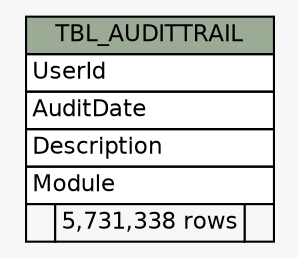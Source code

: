 // dot 2.38.0 on Windows 10 10.0
// SchemaSpy rev 590
digraph "TBL_AUDITTRAIL" {
  graph [
    rankdir="RL"
    bgcolor="#f7f7f7"
    nodesep="0.18"
    ranksep="0.46"
    fontname="Helvetica"
    fontsize="11"
  ];
  node [
    fontname="Helvetica"
    fontsize="11"
    shape="plaintext"
  ];
  edge [
    arrowsize="0.8"
  ];
  "TBL_AUDITTRAIL" [
    label=<
    <TABLE BORDER="0" CELLBORDER="1" CELLSPACING="0" BGCOLOR="#ffffff">
      <TR><TD COLSPAN="3" BGCOLOR="#9bab96" ALIGN="CENTER">TBL_AUDITTRAIL</TD></TR>
      <TR><TD PORT="UserId" COLSPAN="3" ALIGN="LEFT">UserId</TD></TR>
      <TR><TD PORT="AuditDate" COLSPAN="3" ALIGN="LEFT">AuditDate</TD></TR>
      <TR><TD PORT="Description" COLSPAN="3" ALIGN="LEFT">Description</TD></TR>
      <TR><TD PORT="Module" COLSPAN="3" ALIGN="LEFT">Module</TD></TR>
      <TR><TD ALIGN="LEFT" BGCOLOR="#f7f7f7">  </TD><TD ALIGN="RIGHT" BGCOLOR="#f7f7f7">5,731,338 rows</TD><TD ALIGN="RIGHT" BGCOLOR="#f7f7f7">  </TD></TR>
    </TABLE>>
    URL="tables/TBL_AUDITTRAIL.html"
    tooltip="TBL_AUDITTRAIL"
  ];
}
